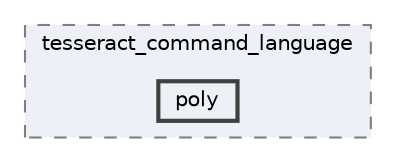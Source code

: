 digraph "tesseract_command_language/include/tesseract_command_language/poly"
{
 // LATEX_PDF_SIZE
  bgcolor="transparent";
  edge [fontname=Helvetica,fontsize=10,labelfontname=Helvetica,labelfontsize=10];
  node [fontname=Helvetica,fontsize=10,shape=box,height=0.2,width=0.4];
  compound=true
  subgraph clusterdir_01b616d47187535601161b70f3827efe {
    graph [ bgcolor="#edf0f7", pencolor="grey50", label="tesseract_command_language", fontname=Helvetica,fontsize=10 style="filled,dashed", URL="dir_01b616d47187535601161b70f3827efe.html",tooltip=""]
  dir_17e60034f85d4871a80e4d4691474ace [label="poly", fillcolor="#edf0f7", color="grey25", style="filled,bold", URL="dir_17e60034f85d4871a80e4d4691474ace.html",tooltip=""];
  }
}
